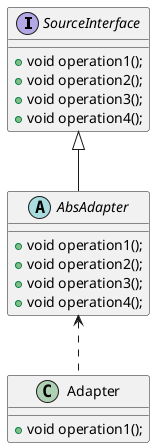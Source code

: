 @startuml
'https://plantuml.com/class-diagram

interface SourceInterface {
    + void operation1();
    + void operation2();
    + void operation3();
    + void operation4();
}

abstract class AbsAdapter {
    ' 用空方法默认实现接口中的所有方法
    + void operation1();
    + void operation2();
    + void operation3();
    + void operation4();
}

class Adapter {
    ' 依赖AbsAdapter，并重写operation1
    + void operation1();
}

SourceInterface <|-- AbsAdapter
AbsAdapter <.. Adapter

@enduml